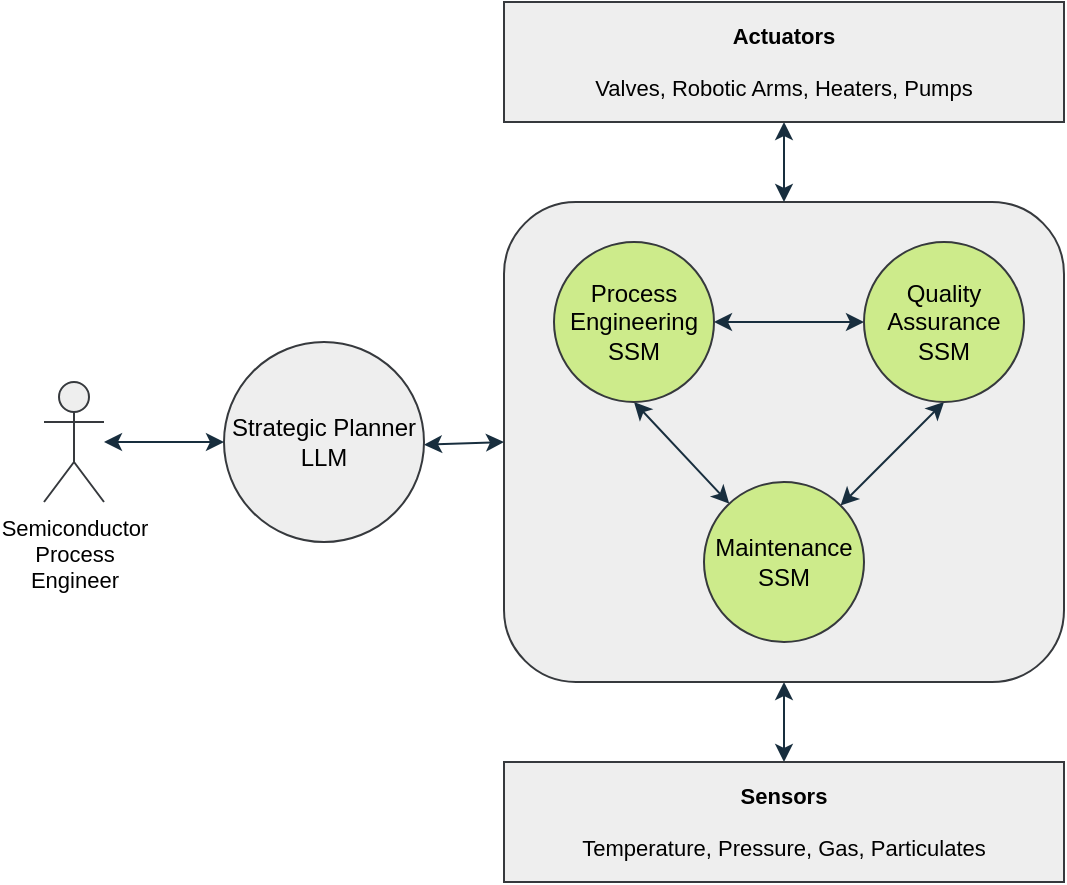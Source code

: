 <mxfile version="21.5.0" type="device" pages="3">
  <diagram name="ecosystem" id="-5eUznXh3xwyPbRh5421">
    <mxGraphModel dx="1207" dy="874" grid="1" gridSize="10" guides="1" tooltips="1" connect="1" arrows="1" fold="1" page="1" pageScale="1" pageWidth="1100" pageHeight="850" math="0" shadow="0">
      <root>
        <mxCell id="0" />
        <mxCell id="1" parent="0" />
        <mxCell id="XJKZSx9Rj0ejB5qCwQDt-14" style="edgeStyle=none;shape=connector;rounded=1;orthogonalLoop=1;jettySize=auto;html=1;entryX=0.5;entryY=0;entryDx=0;entryDy=0;labelBackgroundColor=default;strokeColor=#182E3E;fontFamily=Helvetica;fontSize=11;fontColor=#1A1A1A;startArrow=classic;startFill=1;endArrow=classic;" edge="1" parent="1" source="XJKZSx9Rj0ejB5qCwQDt-11" target="XJKZSx9Rj0ejB5qCwQDt-12">
          <mxGeometry relative="1" as="geometry" />
        </mxCell>
        <mxCell id="XJKZSx9Rj0ejB5qCwQDt-11" value="" style="rounded=1;whiteSpace=wrap;html=1;fontFamily=Helvetica;fontSize=11;fillColor=#eeeeee;strokeColor=#36393d;" vertex="1" parent="1">
          <mxGeometry x="525" y="305" width="280" height="240" as="geometry" />
        </mxCell>
        <mxCell id="XJKZSx9Rj0ejB5qCwQDt-8" style="edgeStyle=orthogonalEdgeStyle;orthogonalLoop=1;jettySize=auto;html=1;entryX=0;entryY=0.5;entryDx=0;entryDy=0;strokeColor=#182E3E;fontColor=#1A1A1A;startArrow=classic;startFill=1;" edge="1" parent="1" source="XJKZSx9Rj0ejB5qCwQDt-3" target="XJKZSx9Rj0ejB5qCwQDt-5">
          <mxGeometry relative="1" as="geometry" />
        </mxCell>
        <mxCell id="XJKZSx9Rj0ejB5qCwQDt-9" style="orthogonalLoop=1;jettySize=auto;html=1;exitX=0.5;exitY=1;exitDx=0;exitDy=0;strokeColor=#182E3E;fontColor=#1A1A1A;startArrow=classic;startFill=1;" edge="1" parent="1" source="XJKZSx9Rj0ejB5qCwQDt-3" target="XJKZSx9Rj0ejB5qCwQDt-6">
          <mxGeometry relative="1" as="geometry" />
        </mxCell>
        <mxCell id="XJKZSx9Rj0ejB5qCwQDt-3" value="Process Engineering SSM" style="ellipse;whiteSpace=wrap;html=1;aspect=fixed;strokeColor=#36393d;fillColor=#cdeb8b;" vertex="1" parent="1">
          <mxGeometry x="550" y="325" width="80" height="80" as="geometry" />
        </mxCell>
        <mxCell id="XJKZSx9Rj0ejB5qCwQDt-10" style="orthogonalLoop=1;jettySize=auto;html=1;entryX=1;entryY=0;entryDx=0;entryDy=0;strokeColor=#182E3E;fontColor=#1A1A1A;startArrow=classic;startFill=1;exitX=0.5;exitY=1;exitDx=0;exitDy=0;" edge="1" parent="1" source="XJKZSx9Rj0ejB5qCwQDt-5" target="XJKZSx9Rj0ejB5qCwQDt-6">
          <mxGeometry relative="1" as="geometry" />
        </mxCell>
        <mxCell id="XJKZSx9Rj0ejB5qCwQDt-5" value="Quality Assurance SSM" style="ellipse;whiteSpace=wrap;html=1;aspect=fixed;strokeColor=#36393d;fillColor=#cdeb8b;" vertex="1" parent="1">
          <mxGeometry x="705" y="325" width="80" height="80" as="geometry" />
        </mxCell>
        <mxCell id="XJKZSx9Rj0ejB5qCwQDt-6" value="Maintenance SSM" style="ellipse;whiteSpace=wrap;html=1;aspect=fixed;strokeColor=#36393d;fillColor=#cdeb8b;" vertex="1" parent="1">
          <mxGeometry x="625" y="445" width="80" height="80" as="geometry" />
        </mxCell>
        <mxCell id="XJKZSx9Rj0ejB5qCwQDt-16" style="edgeStyle=none;shape=connector;rounded=1;orthogonalLoop=1;jettySize=auto;html=1;entryX=0;entryY=0.5;entryDx=0;entryDy=0;labelBackgroundColor=default;strokeColor=#182E3E;fontFamily=Helvetica;fontSize=11;fontColor=#1A1A1A;startArrow=classic;startFill=1;endArrow=classic;" edge="1" parent="1" source="XJKZSx9Rj0ejB5qCwQDt-7" target="XJKZSx9Rj0ejB5qCwQDt-11">
          <mxGeometry relative="1" as="geometry" />
        </mxCell>
        <mxCell id="XJKZSx9Rj0ejB5qCwQDt-7" value="Strategic Planner&lt;br&gt;LLM" style="ellipse;whiteSpace=wrap;html=1;aspect=fixed;strokeColor=#36393d;fillColor=#eeeeee;" vertex="1" parent="1">
          <mxGeometry x="385" y="375" width="100" height="100" as="geometry" />
        </mxCell>
        <mxCell id="XJKZSx9Rj0ejB5qCwQDt-12" value="&lt;b&gt;Sensors&lt;br&gt;&lt;/b&gt;&lt;br&gt;Temperature, Pressure, Gas, Particulates" style="rounded=0;whiteSpace=wrap;html=1;fontFamily=Helvetica;fontSize=11;fillColor=#eeeeee;strokeColor=#36393d;" vertex="1" parent="1">
          <mxGeometry x="525" y="585" width="280" height="60" as="geometry" />
        </mxCell>
        <mxCell id="XJKZSx9Rj0ejB5qCwQDt-15" style="edgeStyle=none;shape=connector;rounded=1;orthogonalLoop=1;jettySize=auto;html=1;entryX=0.5;entryY=0;entryDx=0;entryDy=0;labelBackgroundColor=default;strokeColor=#182E3E;fontFamily=Helvetica;fontSize=11;fontColor=#1A1A1A;startArrow=classic;startFill=1;endArrow=classic;" edge="1" parent="1" source="XJKZSx9Rj0ejB5qCwQDt-13" target="XJKZSx9Rj0ejB5qCwQDt-11">
          <mxGeometry relative="1" as="geometry" />
        </mxCell>
        <mxCell id="XJKZSx9Rj0ejB5qCwQDt-13" value="&lt;b&gt;Actuators&lt;br&gt;&lt;/b&gt;&lt;br&gt;Valves, Robotic Arms, Heaters, Pumps" style="rounded=0;whiteSpace=wrap;html=1;fontFamily=Helvetica;fontSize=11;fillColor=#eeeeee;strokeColor=#36393d;" vertex="1" parent="1">
          <mxGeometry x="525" y="205" width="280" height="60" as="geometry" />
        </mxCell>
        <mxCell id="XJKZSx9Rj0ejB5qCwQDt-18" style="edgeStyle=none;shape=connector;rounded=1;orthogonalLoop=1;jettySize=auto;html=1;entryX=0;entryY=0.5;entryDx=0;entryDy=0;labelBackgroundColor=default;strokeColor=#182E3E;fontFamily=Helvetica;fontSize=11;fontColor=#1A1A1A;startArrow=classic;startFill=1;endArrow=classic;" edge="1" parent="1" source="XJKZSx9Rj0ejB5qCwQDt-17" target="XJKZSx9Rj0ejB5qCwQDt-7">
          <mxGeometry relative="1" as="geometry" />
        </mxCell>
        <mxCell id="XJKZSx9Rj0ejB5qCwQDt-17" value="Semiconductor&lt;br&gt;Process&lt;br&gt;Engineer" style="shape=umlActor;verticalLabelPosition=bottom;verticalAlign=top;html=1;outlineConnect=0;strokeColor=#36393d;fontFamily=Helvetica;fontSize=11;fillColor=#eeeeee;" vertex="1" parent="1">
          <mxGeometry x="295" y="395" width="30" height="60" as="geometry" />
        </mxCell>
      </root>
    </mxGraphModel>
  </diagram>
  <diagram id="MSQyXtnzZqKQ1t71p9nx" name="high-level">
    <mxGraphModel dx="1207" dy="874" grid="1" gridSize="10" guides="1" tooltips="1" connect="1" arrows="1" fold="1" page="1" pageScale="1" pageWidth="1100" pageHeight="850" math="0" shadow="0">
      <root>
        <mxCell id="0" />
        <mxCell id="1" parent="0" />
        <mxCell id="Mf-JLtX56g48apQCMdDD-1" value="SSM" style="rounded=1;whiteSpace=wrap;html=1;strokeColor=#36393d;fontFamily=Helvetica;fontSize=16;fillColor=#cdeb8b;verticalAlign=top;" vertex="1" parent="1">
          <mxGeometry x="355" y="275" width="500" height="300" as="geometry" />
        </mxCell>
        <mxCell id="H5P9r5N9csEbkpURsWGX-11" style="edgeStyle=none;shape=connector;rounded=1;orthogonalLoop=1;jettySize=auto;html=1;entryX=0;entryY=0.5;entryDx=0;entryDy=0;labelBackgroundColor=default;strokeColor=#182E3E;fontFamily=Helvetica;fontSize=11;fontColor=#1A1A1A;startArrow=classic;startFill=1;endArrow=classic;" edge="1" parent="1" source="H5P9r5N9csEbkpURsWGX-1" target="H5P9r5N9csEbkpURsWGX-2">
          <mxGeometry relative="1" as="geometry" />
        </mxCell>
        <mxCell id="H5P9r5N9csEbkpURsWGX-1" value="SLM&lt;br&gt;(Small Language Model)" style="ellipse;whiteSpace=wrap;html=1;aspect=fixed;strokeColor=#36393d;fontFamily=Helvetica;fontSize=11;fillColor=#ffcc99;" vertex="1" parent="1">
          <mxGeometry x="375" y="385" width="80" height="80" as="geometry" />
        </mxCell>
        <mxCell id="H5P9r5N9csEbkpURsWGX-12" style="edgeStyle=none;shape=connector;rounded=1;orthogonalLoop=1;jettySize=auto;html=1;entryX=0;entryY=0.5;entryDx=0;entryDy=0;labelBackgroundColor=default;strokeColor=#182E3E;fontFamily=Helvetica;fontSize=11;fontColor=#1A1A1A;startArrow=classic;startFill=1;endArrow=classic;" edge="1" parent="1" source="H5P9r5N9csEbkpURsWGX-2" target="H5P9r5N9csEbkpURsWGX-3">
          <mxGeometry relative="1" as="geometry" />
        </mxCell>
        <mxCell id="H5P9r5N9csEbkpURsWGX-13" style="edgeStyle=none;shape=connector;rounded=1;orthogonalLoop=1;jettySize=auto;html=1;entryX=0;entryY=0.5;entryDx=0;entryDy=0;labelBackgroundColor=default;strokeColor=#182E3E;fontFamily=Helvetica;fontSize=11;fontColor=#1A1A1A;startArrow=classic;startFill=1;endArrow=classic;" edge="1" parent="1" source="H5P9r5N9csEbkpURsWGX-2" target="H5P9r5N9csEbkpURsWGX-6">
          <mxGeometry relative="1" as="geometry" />
        </mxCell>
        <mxCell id="H5P9r5N9csEbkpURsWGX-14" style="edgeStyle=none;shape=connector;rounded=1;orthogonalLoop=1;jettySize=auto;html=1;entryX=0;entryY=0.5;entryDx=0;entryDy=0;labelBackgroundColor=default;strokeColor=#182E3E;fontFamily=Helvetica;fontSize=11;fontColor=#1A1A1A;startArrow=classic;startFill=1;endArrow=classic;" edge="1" parent="1" source="H5P9r5N9csEbkpURsWGX-2" target="H5P9r5N9csEbkpURsWGX-7">
          <mxGeometry relative="1" as="geometry" />
        </mxCell>
        <mxCell id="H5P9r5N9csEbkpURsWGX-15" style="edgeStyle=none;shape=connector;rounded=1;orthogonalLoop=1;jettySize=auto;html=1;entryX=0;entryY=0.5;entryDx=0;entryDy=0;labelBackgroundColor=default;strokeColor=#182E3E;fontFamily=Helvetica;fontSize=11;fontColor=#1A1A1A;startArrow=classic;startFill=1;endArrow=classic;" edge="1" parent="1" source="H5P9r5N9csEbkpURsWGX-2" target="H5P9r5N9csEbkpURsWGX-8">
          <mxGeometry relative="1" as="geometry" />
        </mxCell>
        <mxCell id="H5P9r5N9csEbkpURsWGX-16" style="edgeStyle=none;shape=connector;rounded=1;orthogonalLoop=1;jettySize=auto;html=1;entryX=0;entryY=0.5;entryDx=0;entryDy=0;labelBackgroundColor=default;strokeColor=#182E3E;fontFamily=Helvetica;fontSize=11;fontColor=#1A1A1A;startArrow=classic;startFill=1;endArrow=classic;" edge="1" parent="1" source="H5P9r5N9csEbkpURsWGX-2" target="H5P9r5N9csEbkpURsWGX-9">
          <mxGeometry relative="1" as="geometry" />
        </mxCell>
        <mxCell id="H5P9r5N9csEbkpURsWGX-17" style="edgeStyle=none;shape=connector;rounded=1;orthogonalLoop=1;jettySize=auto;html=1;entryX=0;entryY=0.5;entryDx=0;entryDy=0;labelBackgroundColor=default;strokeColor=#182E3E;fontFamily=Helvetica;fontSize=11;fontColor=#1A1A1A;startArrow=classic;startFill=1;endArrow=classic;" edge="1" parent="1" source="H5P9r5N9csEbkpURsWGX-2" target="H5P9r5N9csEbkpURsWGX-10">
          <mxGeometry relative="1" as="geometry" />
        </mxCell>
        <mxCell id="H5P9r5N9csEbkpURsWGX-2" value="Adapter&lt;br&gt;(e.g., LlamaIndex)" style="shape=step;perimeter=stepPerimeter;whiteSpace=wrap;html=1;fixedSize=1;strokeColor=#36393d;fontFamily=Helvetica;fontSize=11;fillColor=#ffcc99;" vertex="1" parent="1">
          <mxGeometry x="505" y="385" width="120" height="80" as="geometry" />
        </mxCell>
        <mxCell id="H5P9r5N9csEbkpURsWGX-3" value="Text, PDFs" style="rounded=0;whiteSpace=wrap;html=1;strokeColor=#36393d;fontFamily=Helvetica;fontSize=11;fillColor=#ffcc99;" vertex="1" parent="1">
          <mxGeometry x="687.5" y="315" width="135" height="30" as="geometry" />
        </mxCell>
        <mxCell id="H5P9r5N9csEbkpURsWGX-4" value="Domain-Knowledge Backends" style="text;html=1;strokeColor=none;fillColor=none;align=center;verticalAlign=middle;whiteSpace=wrap;rounded=0;fontSize=11;fontFamily=Helvetica;fontColor=#1A1A1A;" vertex="1" parent="1">
          <mxGeometry x="675" y="285" width="160" height="30" as="geometry" />
        </mxCell>
        <mxCell id="H5P9r5N9csEbkpURsWGX-6" value="Google Drive" style="rounded=0;whiteSpace=wrap;html=1;strokeColor=#36393d;fontFamily=Helvetica;fontSize=11;fillColor=#ffcc99;" vertex="1" parent="1">
          <mxGeometry x="687.5" y="355" width="135" height="30" as="geometry" />
        </mxCell>
        <mxCell id="H5P9r5N9csEbkpURsWGX-7" value="Spreadsheets" style="rounded=0;whiteSpace=wrap;html=1;strokeColor=#36393d;fontFamily=Helvetica;fontSize=11;fillColor=#ffcc99;" vertex="1" parent="1">
          <mxGeometry x="687.5" y="395" width="135" height="30" as="geometry" />
        </mxCell>
        <mxCell id="H5P9r5N9csEbkpURsWGX-8" value="Code" style="rounded=0;whiteSpace=wrap;html=1;strokeColor=#36393d;fontFamily=Helvetica;fontSize=11;fillColor=#ffcc99;" vertex="1" parent="1">
          <mxGeometry x="687.5" y="435" width="135" height="30" as="geometry" />
        </mxCell>
        <mxCell id="H5P9r5N9csEbkpURsWGX-9" value="Fuzzy Logic" style="rounded=0;whiteSpace=wrap;html=1;strokeColor=#36393d;fontFamily=Helvetica;fontSize=11;fillColor=#ffcc99;" vertex="1" parent="1">
          <mxGeometry x="687.5" y="475" width="135" height="30" as="geometry" />
        </mxCell>
        <mxCell id="H5P9r5N9csEbkpURsWGX-10" value="Models" style="rounded=0;whiteSpace=wrap;html=1;strokeColor=#36393d;fontFamily=Helvetica;fontSize=11;fillColor=#ffcc99;" vertex="1" parent="1">
          <mxGeometry x="687.5" y="515" width="135" height="30" as="geometry" />
        </mxCell>
        <mxCell id="cU7Y9FVFM4Y2OoRwl5s1-3" style="edgeStyle=none;shape=connector;rounded=1;orthogonalLoop=1;jettySize=auto;html=1;entryX=0;entryY=0.5;entryDx=0;entryDy=0;labelBackgroundColor=default;strokeColor=#182E3E;fontFamily=Helvetica;fontSize=11;fontColor=#1A1A1A;startArrow=classic;startFill=1;endArrow=classic;" edge="1" parent="1" source="cU7Y9FVFM4Y2OoRwl5s1-1" target="Mf-JLtX56g48apQCMdDD-1">
          <mxGeometry relative="1" as="geometry" />
        </mxCell>
        <mxCell id="cU7Y9FVFM4Y2OoRwl5s1-1" value="User" style="shape=umlActor;verticalLabelPosition=bottom;verticalAlign=top;html=1;outlineConnect=0;fontFamily=Helvetica;fontSize=11;" vertex="1" parent="1">
          <mxGeometry x="245" y="395" width="30" height="60" as="geometry" />
        </mxCell>
      </root>
    </mxGraphModel>
  </diagram>
  <diagram id="WXQKz-aBNWhumgjnGhRv" name="composability">
    <mxGraphModel dx="1026" dy="743" grid="1" gridSize="10" guides="1" tooltips="1" connect="1" arrows="1" fold="1" page="1" pageScale="1" pageWidth="1100" pageHeight="850" math="0" shadow="0">
      <root>
        <mxCell id="0" />
        <mxCell id="1" parent="0" />
        <mxCell id="T56QmzQmo5wIUWg2_XxA-6" style="edgeStyle=none;shape=connector;rounded=1;orthogonalLoop=1;jettySize=auto;html=1;entryX=0;entryY=0.5;entryDx=0;entryDy=0;labelBackgroundColor=default;strokeColor=#182E3E;fontFamily=Helvetica;fontSize=11;fontColor=#1A1A1A;startArrow=classic;startFill=1;endArrow=classic;" edge="1" parent="1" source="T56QmzQmo5wIUWg2_XxA-1" target="T56QmzQmo5wIUWg2_XxA-2">
          <mxGeometry relative="1" as="geometry" />
        </mxCell>
        <mxCell id="T56QmzQmo5wIUWg2_XxA-7" style="edgeStyle=none;shape=connector;rounded=1;orthogonalLoop=1;jettySize=auto;html=1;entryX=0;entryY=0.5;entryDx=0;entryDy=0;labelBackgroundColor=default;strokeColor=#182E3E;fontFamily=Helvetica;fontSize=11;fontColor=#1A1A1A;startArrow=classic;startFill=1;endArrow=classic;" edge="1" parent="1" source="T56QmzQmo5wIUWg2_XxA-1" target="T56QmzQmo5wIUWg2_XxA-4">
          <mxGeometry relative="1" as="geometry" />
        </mxCell>
        <mxCell id="T56QmzQmo5wIUWg2_XxA-8" style="edgeStyle=none;shape=connector;rounded=1;orthogonalLoop=1;jettySize=auto;html=1;entryX=0;entryY=0.5;entryDx=0;entryDy=0;labelBackgroundColor=default;strokeColor=#182E3E;fontFamily=Helvetica;fontSize=11;fontColor=#1A1A1A;startArrow=classic;startFill=1;endArrow=classic;" edge="1" parent="1" source="T56QmzQmo5wIUWg2_XxA-1" target="T56QmzQmo5wIUWg2_XxA-5">
          <mxGeometry relative="1" as="geometry" />
        </mxCell>
        <mxCell id="T56QmzQmo5wIUWg2_XxA-9" style="edgeStyle=none;shape=connector;rounded=1;orthogonalLoop=1;jettySize=auto;html=1;entryX=0;entryY=0.5;entryDx=0;entryDy=0;labelBackgroundColor=default;strokeColor=#182E3E;fontFamily=Helvetica;fontSize=11;fontColor=#1A1A1A;startArrow=classic;startFill=1;endArrow=classic;" edge="1" parent="1" source="T56QmzQmo5wIUWg2_XxA-1" target="T56QmzQmo5wIUWg2_XxA-3">
          <mxGeometry relative="1" as="geometry" />
        </mxCell>
        <mxCell id="T56QmzQmo5wIUWg2_XxA-1" value="Semicond&lt;br&gt;Tool &lt;br&gt;Expert&lt;br&gt;SSM" style="ellipse;whiteSpace=wrap;html=1;aspect=fixed;strokeColor=#36393d;fillColor=#cdeb8b;" vertex="1" parent="1">
          <mxGeometry x="448" y="380" width="80" height="80" as="geometry" />
        </mxCell>
        <mxCell id="T56QmzQmo5wIUWg2_XxA-2" value="ALD&lt;br&gt;Tool&lt;br&gt;&amp;nbsp;Expert&lt;br&gt;SSM" style="ellipse;whiteSpace=wrap;html=1;aspect=fixed;strokeColor=#36393d;fillColor=#cdeb8b;" vertex="1" parent="1">
          <mxGeometry x="598" y="280" width="80" height="80" as="geometry" />
        </mxCell>
        <mxCell id="T56QmzQmo5wIUWg2_XxA-3" value="CVD&lt;br&gt;Tool&lt;br&gt;&amp;nbsp;Expert&lt;br&gt;SSM" style="ellipse;whiteSpace=wrap;html=1;aspect=fixed;strokeColor=#36393d;fillColor=#cdeb8b;" vertex="1" parent="1">
          <mxGeometry x="598" y="490" width="80" height="80" as="geometry" />
        </mxCell>
        <mxCell id="T56QmzQmo5wIUWg2_XxA-4" value="Litho&lt;br&gt;Tool&lt;br&gt;&amp;nbsp;Expert&lt;br&gt;SSM" style="ellipse;whiteSpace=wrap;html=1;aspect=fixed;strokeColor=#36393d;fillColor=#cdeb8b;" vertex="1" parent="1">
          <mxGeometry x="698" y="330" width="80" height="80" as="geometry" />
        </mxCell>
        <mxCell id="T56QmzQmo5wIUWg2_XxA-5" value="RF Etcher&lt;br&gt;Tool&lt;br&gt;&amp;nbsp;Expert&lt;br&gt;SSM" style="ellipse;whiteSpace=wrap;html=1;aspect=fixed;strokeColor=#36393d;fillColor=#cdeb8b;" vertex="1" parent="1">
          <mxGeometry x="698" y="435" width="80" height="80" as="geometry" />
        </mxCell>
        <mxCell id="_PcQEO8d60qnSiy46h4H-2" style="edgeStyle=none;shape=connector;rounded=1;orthogonalLoop=1;jettySize=auto;html=1;entryX=0;entryY=0.5;entryDx=0;entryDy=0;labelBackgroundColor=default;strokeColor=#182E3E;fontFamily=Helvetica;fontSize=11;fontColor=#1A1A1A;startArrow=classic;startFill=1;endArrow=classic;" edge="1" parent="1" source="_PcQEO8d60qnSiy46h4H-1" target="T56QmzQmo5wIUWg2_XxA-1">
          <mxGeometry relative="1" as="geometry" />
        </mxCell>
        <mxCell id="_PcQEO8d60qnSiy46h4H-1" value="User" style="shape=umlActor;verticalLabelPosition=bottom;verticalAlign=top;html=1;outlineConnect=0;fontFamily=Helvetica;fontSize=11;" vertex="1" parent="1">
          <mxGeometry x="323" y="390" width="30" height="60" as="geometry" />
        </mxCell>
      </root>
    </mxGraphModel>
  </diagram>
</mxfile>
